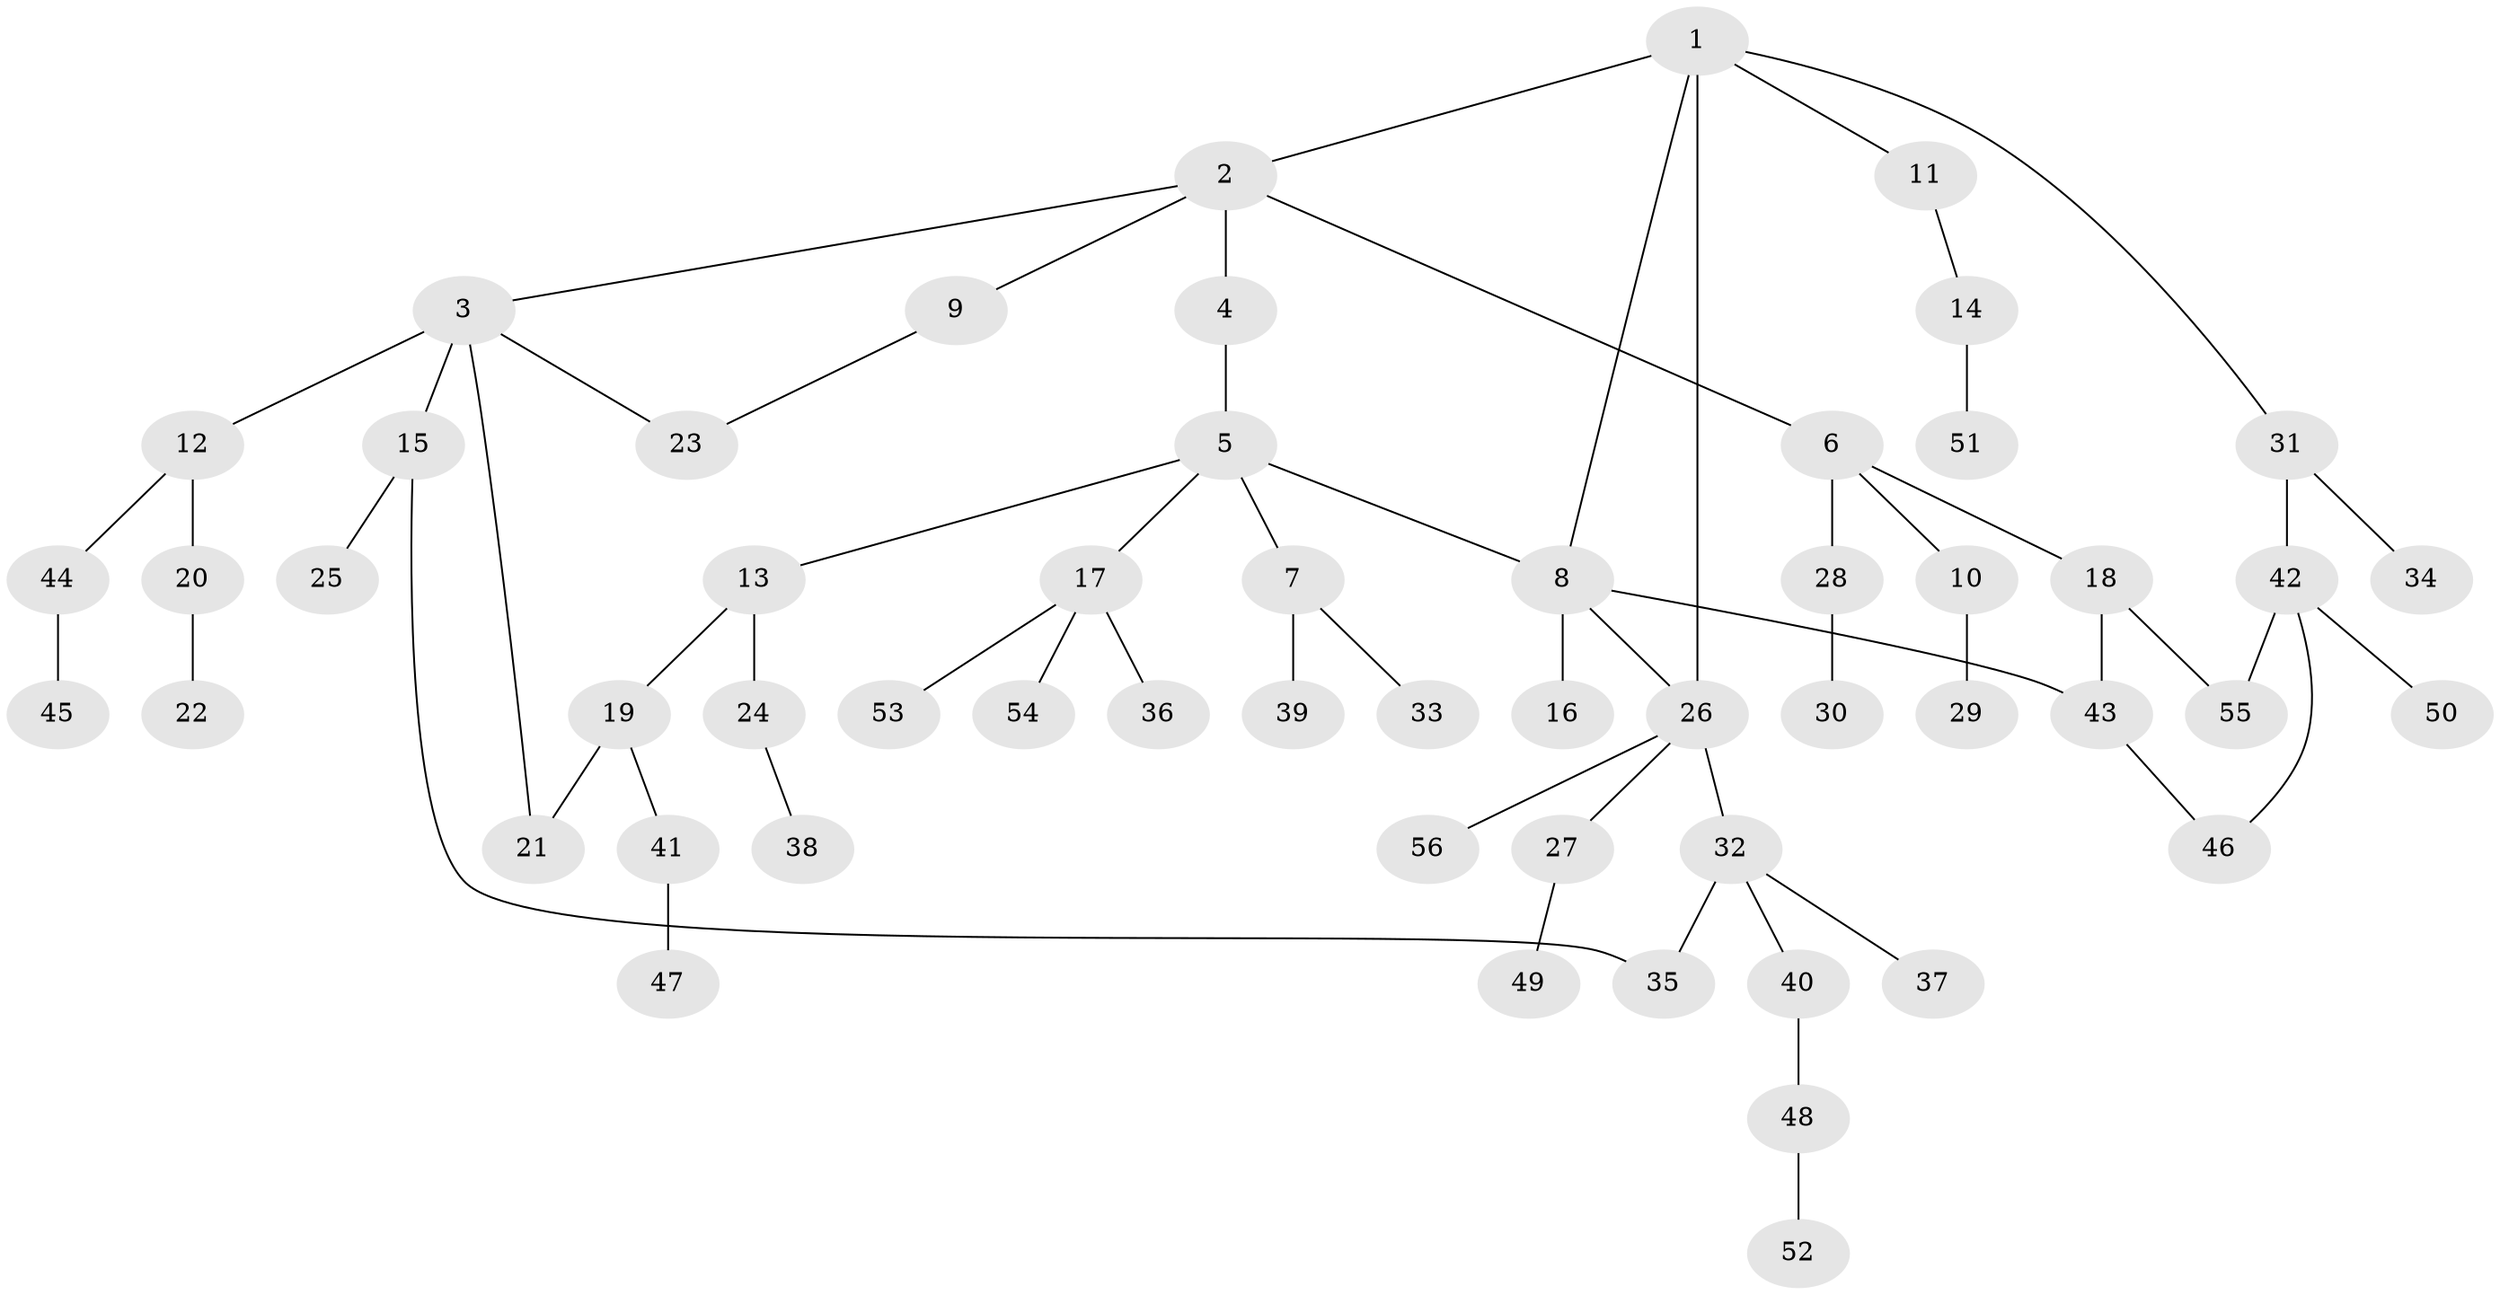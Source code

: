 // original degree distribution, {3: 0.1926605504587156, 6: 0.01834862385321101, 7: 0.009174311926605505, 5: 0.027522935779816515, 4: 0.06422018348623854, 2: 0.29357798165137616, 1: 0.3944954128440367}
// Generated by graph-tools (version 1.1) at 2025/48/03/04/25 22:48:49]
// undirected, 56 vertices, 63 edges
graph export_dot {
  node [color=gray90,style=filled];
  1;
  2;
  3;
  4;
  5;
  6;
  7;
  8;
  9;
  10;
  11;
  12;
  13;
  14;
  15;
  16;
  17;
  18;
  19;
  20;
  21;
  22;
  23;
  24;
  25;
  26;
  27;
  28;
  29;
  30;
  31;
  32;
  33;
  34;
  35;
  36;
  37;
  38;
  39;
  40;
  41;
  42;
  43;
  44;
  45;
  46;
  47;
  48;
  49;
  50;
  51;
  52;
  53;
  54;
  55;
  56;
  1 -- 2 [weight=1.0];
  1 -- 8 [weight=1.0];
  1 -- 11 [weight=1.0];
  1 -- 26 [weight=1.0];
  1 -- 31 [weight=1.0];
  2 -- 3 [weight=1.0];
  2 -- 4 [weight=1.0];
  2 -- 6 [weight=1.0];
  2 -- 9 [weight=1.0];
  3 -- 12 [weight=1.0];
  3 -- 15 [weight=2.0];
  3 -- 21 [weight=1.0];
  3 -- 23 [weight=1.0];
  4 -- 5 [weight=1.0];
  5 -- 7 [weight=1.0];
  5 -- 8 [weight=1.0];
  5 -- 13 [weight=1.0];
  5 -- 17 [weight=1.0];
  6 -- 10 [weight=1.0];
  6 -- 18 [weight=1.0];
  6 -- 28 [weight=1.0];
  7 -- 33 [weight=1.0];
  7 -- 39 [weight=1.0];
  8 -- 16 [weight=3.0];
  8 -- 26 [weight=1.0];
  8 -- 43 [weight=1.0];
  9 -- 23 [weight=1.0];
  10 -- 29 [weight=2.0];
  11 -- 14 [weight=1.0];
  12 -- 20 [weight=1.0];
  12 -- 44 [weight=1.0];
  13 -- 19 [weight=1.0];
  13 -- 24 [weight=1.0];
  14 -- 51 [weight=2.0];
  15 -- 25 [weight=1.0];
  15 -- 35 [weight=1.0];
  17 -- 36 [weight=1.0];
  17 -- 53 [weight=1.0];
  17 -- 54 [weight=1.0];
  18 -- 43 [weight=2.0];
  18 -- 55 [weight=1.0];
  19 -- 21 [weight=1.0];
  19 -- 41 [weight=1.0];
  20 -- 22 [weight=1.0];
  24 -- 38 [weight=1.0];
  26 -- 27 [weight=1.0];
  26 -- 32 [weight=1.0];
  26 -- 56 [weight=1.0];
  27 -- 49 [weight=2.0];
  28 -- 30 [weight=2.0];
  31 -- 34 [weight=1.0];
  31 -- 42 [weight=1.0];
  32 -- 35 [weight=1.0];
  32 -- 37 [weight=1.0];
  32 -- 40 [weight=1.0];
  40 -- 48 [weight=1.0];
  41 -- 47 [weight=1.0];
  42 -- 46 [weight=1.0];
  42 -- 50 [weight=1.0];
  42 -- 55 [weight=1.0];
  43 -- 46 [weight=1.0];
  44 -- 45 [weight=1.0];
  48 -- 52 [weight=1.0];
}

